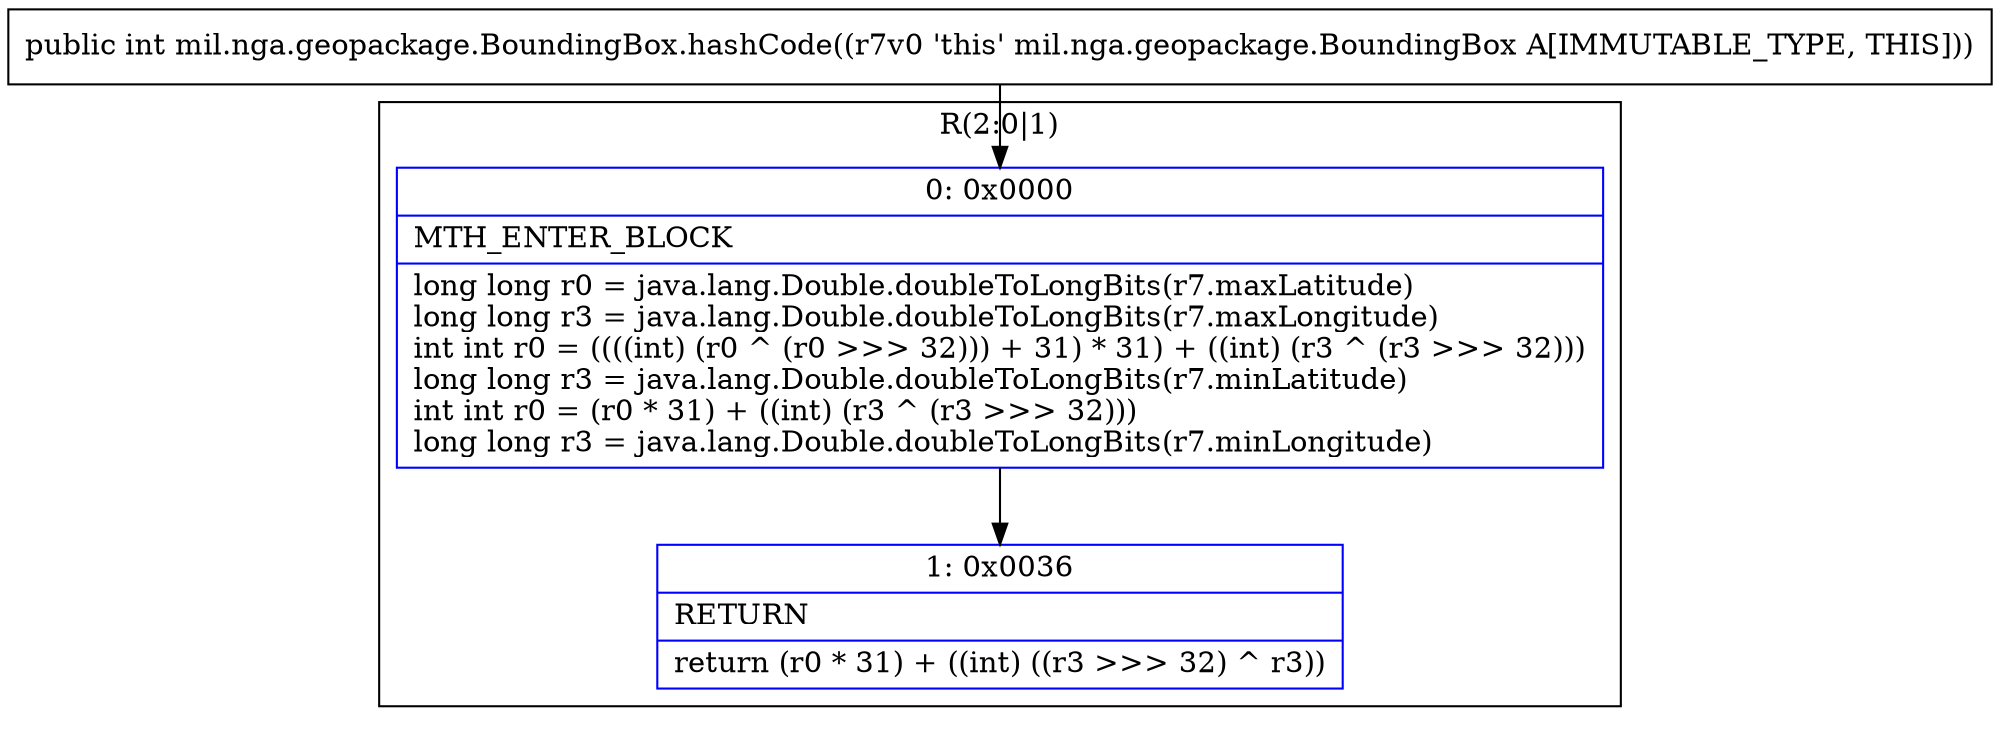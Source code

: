 digraph "CFG formil.nga.geopackage.BoundingBox.hashCode()I" {
subgraph cluster_Region_369887382 {
label = "R(2:0|1)";
node [shape=record,color=blue];
Node_0 [shape=record,label="{0\:\ 0x0000|MTH_ENTER_BLOCK\l|long long r0 = java.lang.Double.doubleToLongBits(r7.maxLatitude)\llong long r3 = java.lang.Double.doubleToLongBits(r7.maxLongitude)\lint int r0 = ((((int) (r0 ^ (r0 \>\>\> 32))) + 31) * 31) + ((int) (r3 ^ (r3 \>\>\> 32)))\llong long r3 = java.lang.Double.doubleToLongBits(r7.minLatitude)\lint int r0 = (r0 * 31) + ((int) (r3 ^ (r3 \>\>\> 32)))\llong long r3 = java.lang.Double.doubleToLongBits(r7.minLongitude)\l}"];
Node_1 [shape=record,label="{1\:\ 0x0036|RETURN\l|return (r0 * 31) + ((int) ((r3 \>\>\> 32) ^ r3))\l}"];
}
MethodNode[shape=record,label="{public int mil.nga.geopackage.BoundingBox.hashCode((r7v0 'this' mil.nga.geopackage.BoundingBox A[IMMUTABLE_TYPE, THIS])) }"];
MethodNode -> Node_0;
Node_0 -> Node_1;
}

